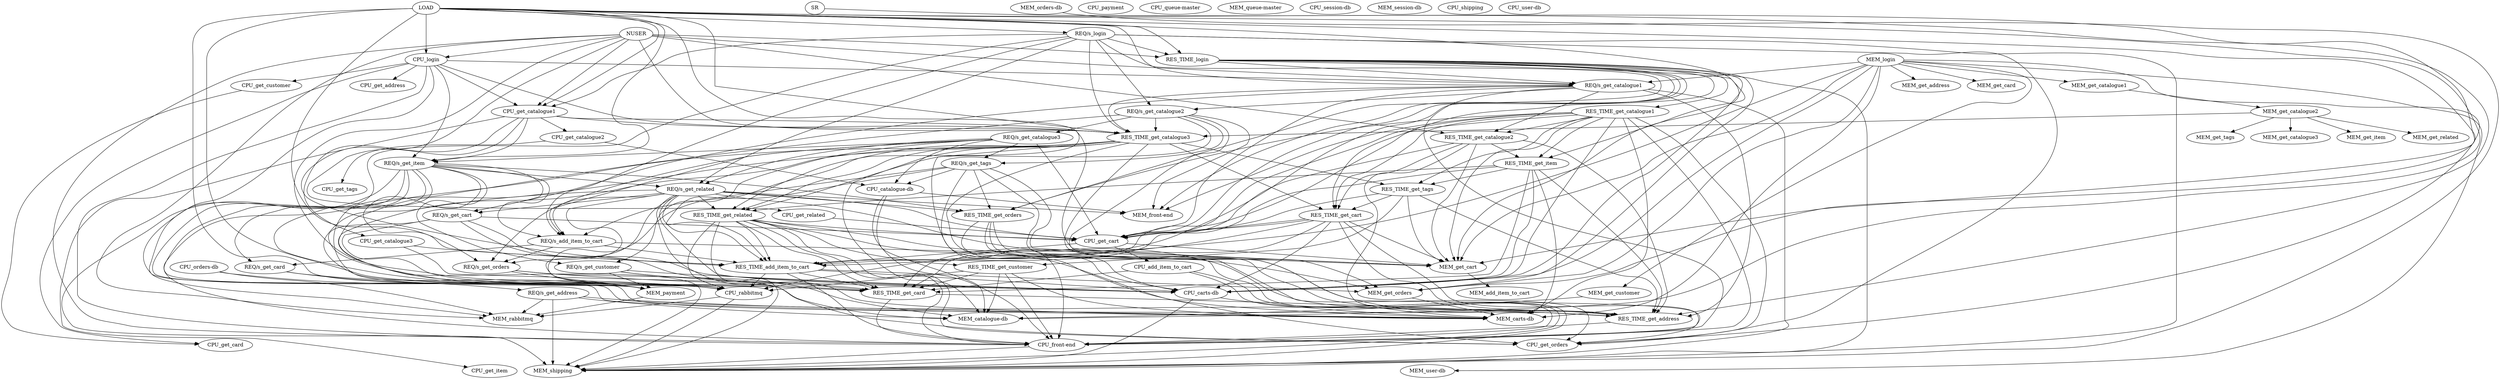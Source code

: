 strict digraph "" {
	NUSER -> RES_TIME_login	[weight=1.0805467691958222];
	NUSER -> CPU_login	[weight=0.45420326748174433];
	NUSER -> "REQ/s_get_catalogue1"	[weight=0.9757018570058019];
	NUSER -> CPU_get_catalogue1	[weight=0.35053504877740227];
	NUSER -> RES_TIME_get_catalogue2	[weight=-0.31132199722829307];
	NUSER -> RES_TIME_get_catalogue3	[weight=1.0851632531402933];
	NUSER -> RES_TIME_add_item_to_cart	[weight=-0.4208875404109746];
	NUSER -> RES_TIME_get_card	[weight=0.6697668098862852];
	NUSER -> "CPU_front-end"	[weight=-1.3616686167401513];
	NUSER -> MEM_rabbitmq	[weight=0.5123599172150209];
	LOAD -> "REQ/s_login"	[weight=2.5696855145531625];
	LOAD -> RES_TIME_login	[weight=6.495858185447676];
	LOAD -> CPU_login	[weight=3.8735596707818942];
	LOAD -> "REQ/s_get_catalogue1"	[weight=-1.7342766123684394];
	LOAD -> CPU_get_catalogue1	[weight=-0.8937044310904902];
	LOAD -> RES_TIME_get_catalogue3	[weight=1.0332320793377179];
	LOAD -> "REQ/s_get_item"	[weight=0.5987786217867608];
	LOAD -> RES_TIME_get_item	[weight=-0.3051660992461578];
	LOAD -> RES_TIME_get_related	[weight=-0.8007404537358015];
	LOAD -> RES_TIME_add_item_to_cart	[weight=1.9633768874486512];
	LOAD -> MEM_get_orders	[weight=-5.023419633583498];
	LOAD -> RES_TIME_get_card	[weight=7.684395730101947];
	LOAD -> RES_TIME_get_address	[weight=0.4251107500317136];
	LOAD -> "MEM_catalogue-db"	[weight=-4.73036082612934];
	LOAD -> CPU_rabbitmq	[weight=1.8246882385132073];
	SR -> MEM_get_cart	[weight=-0.5757936750181156];
	"REQ/s_login" -> RES_TIME_login	[weight=-0.5926943242772316];
	"REQ/s_login" -> CPU_get_catalogue1	[weight=-0.8758140394567246];
	"REQ/s_login" -> "REQ/s_get_catalogue2"	[weight=-0.9992633687066443];
	"REQ/s_login" -> RES_TIME_get_catalogue3	[weight=35.291594108618];
	"REQ/s_login" -> "REQ/s_get_related"	[weight=-0.3340008288879973];
	"REQ/s_login" -> "REQ/s_add_item_to_cart"	[weight=0.5075537634671615];
	"REQ/s_login" -> RES_TIME_get_orders	[weight=1.5558994258330503];
	"REQ/s_login" -> CPU_get_orders	[weight=0.31748856197925884];
	"REQ/s_login" -> MEM_rabbitmq	[weight=-0.35261976867990275];
	"REQ/s_login" -> MEM_shipping	[weight=1.2798821727425715];
	RES_TIME_login -> "REQ/s_get_catalogue1"	[weight=-0.3275262318177974];
	RES_TIME_login -> RES_TIME_get_catalogue1	[weight=0.5878172471994959];
	RES_TIME_login -> RES_TIME_get_cart	[weight=0.5230278406302975];
	RES_TIME_login -> CPU_get_cart	[weight=0.9601844751319085];
	RES_TIME_login -> MEM_get_cart	[weight=-1.6767160754187203];
	RES_TIME_login -> MEM_get_orders	[weight=-0.8151625814028349];
	RES_TIME_login -> RES_TIME_get_card	[weight=-1.0349652663890379];
	RES_TIME_login -> "CPU_carts-db"	[weight=-0.8152191667150785];
	RES_TIME_login -> "MEM_front-end"	[weight=-1.1178627706765234];
	RES_TIME_login -> MEM_shipping	[weight=1.0780186110579904];
	CPU_login -> "REQ/s_get_catalogue1"	[weight=0.7114281618092883];
	CPU_login -> CPU_get_catalogue1	[weight=1.1062319686141557];
	CPU_login -> RES_TIME_get_catalogue3	[weight=-1.073236525441617];
	CPU_login -> "REQ/s_get_item"	[weight=2.375206319445303];
	CPU_login -> CPU_get_customer	[weight=1.0];
	CPU_login -> CPU_get_card	[weight=0.5000000000000001];
	CPU_login -> CPU_get_address	[weight=1.0];
	CPU_login -> "MEM_carts-db"	[weight=-9.755234293910657];
	CPU_login -> "CPU_front-end"	[weight=7.535056113154965];
	MEM_login -> "REQ/s_get_catalogue1"	[weight=-0.5772144363458204];
	MEM_login -> MEM_get_catalogue1	[weight=0.45604718511675124];
	MEM_login -> MEM_get_cart	[weight=4.786523531742141];
	MEM_login -> RES_TIME_add_item_to_cart	[weight=0.9532800545833409];
	MEM_login -> CPU_get_orders	[weight=-1.0044739552779178];
	MEM_login -> MEM_get_orders	[weight=0.9525014079915972];
	MEM_login -> MEM_get_customer	[weight=1.0000000000000004];
	MEM_login -> MEM_get_card	[weight=1.0000000000000004];
	MEM_login -> MEM_get_address	[weight=1.0000000000000004];
	MEM_login -> "CPU_carts-db"	[weight=3.1963632125254677];
	MEM_login -> "MEM_carts-db"	[weight=15.915837257236767];
	MEM_login -> "MEM_user-db"	[weight=0.7066172513336423];
	"REQ/s_get_catalogue1" -> "REQ/s_get_catalogue2"	[weight=0.49849067010655923];
	"REQ/s_get_catalogue1" -> RES_TIME_get_catalogue2	[weight=0.4177085089290866];
	"REQ/s_get_catalogue1" -> RES_TIME_get_catalogue3	[weight=-18.61381956593118];
	"REQ/s_get_catalogue1" -> "REQ/s_get_cart"	[weight=1.332948467026301];
	"REQ/s_get_catalogue1" -> CPU_get_cart	[weight=-47.66026898295631];
	"REQ/s_get_catalogue1" -> RES_TIME_get_address	[weight=2.120348865203675];
	"REQ/s_get_catalogue1" -> "CPU_front-end"	[weight=2.5847452741951362];
	"REQ/s_get_catalogue1" -> MEM_shipping	[weight=27.864419428957458];
	RES_TIME_get_catalogue1 -> RES_TIME_get_catalogue2	[weight=1.071674793731899];
	RES_TIME_get_catalogue1 -> RES_TIME_get_item	[weight=0.9121020199149877];
	RES_TIME_get_catalogue1 -> RES_TIME_get_tags	[weight=-0.6498511954623296];
	RES_TIME_get_catalogue1 -> RES_TIME_get_cart	[weight=0.6873546039335123];
	RES_TIME_get_catalogue1 -> CPU_get_cart	[weight=-2.632291103206578];
	RES_TIME_get_catalogue1 -> MEM_get_cart	[weight=2.0232018735371975];
	RES_TIME_get_catalogue1 -> RES_TIME_add_item_to_cart	[weight=0.35373712782239747];
	RES_TIME_get_catalogue1 -> RES_TIME_get_orders	[weight=0.43947659197164823];
	RES_TIME_get_catalogue1 -> CPU_get_orders	[weight=-0.7526549008496234];
	RES_TIME_get_catalogue1 -> "CPU_carts-db"	[weight=-0.965007831485031];
	RES_TIME_get_catalogue1 -> "MEM_carts-db"	[weight=11.43193804285323];
	RES_TIME_get_catalogue1 -> "CPU_front-end"	[weight=0.44097112443241515];
	RES_TIME_get_catalogue1 -> "MEM_front-end"	[weight=1.529250692470713];
	CPU_get_catalogue1 -> CPU_get_catalogue2	[weight=0.9999999999999998];
	CPU_get_catalogue1 -> RES_TIME_get_catalogue3	[weight=1.6159205693584806];
	CPU_get_catalogue1 -> CPU_get_catalogue3	[weight=0.9999999999999998];
	CPU_get_catalogue1 -> "REQ/s_get_item"	[weight=-0.8063466913401982];
	CPU_get_catalogue1 -> CPU_get_item	[weight=0.9999999999999998];
	CPU_get_catalogue1 -> CPU_get_related	[weight=0.9999999999999998];
	CPU_get_catalogue1 -> MEM_get_cart	[weight=-2.365385216804583];
	MEM_get_catalogue1 -> MEM_get_catalogue2	[weight=1.0];
	"REQ/s_get_catalogue2" -> "REQ/s_get_catalogue3"	[weight=0.9995378290458499];
	"REQ/s_get_catalogue2" -> RES_TIME_get_catalogue3	[weight=33.97396231635465];
	"REQ/s_get_catalogue2" -> RES_TIME_get_related	[weight=-0.7336396512457093];
	"REQ/s_get_catalogue2" -> "REQ/s_get_tags"	[weight=0.5299779397366089];
	"REQ/s_get_catalogue2" -> MEM_get_orders	[weight=-0.41511099086926295];
	"REQ/s_get_catalogue2" -> "MEM_front-end"	[weight=-0.5186257318337486];
	"REQ/s_get_catalogue2" -> MEM_payment	[weight=-2.242934271123264];
	RES_TIME_get_catalogue2 -> RES_TIME_get_item	[weight=-0.34230722756457066];
	RES_TIME_get_catalogue2 -> RES_TIME_get_cart	[weight=-0.5394928284384987];
	RES_TIME_get_catalogue2 -> CPU_get_cart	[weight=1.3868843472013932];
	RES_TIME_get_catalogue2 -> MEM_get_cart	[weight=0.6146868322300123];
	RES_TIME_get_catalogue2 -> RES_TIME_get_address	[weight=-0.4110605613070563];
	RES_TIME_get_catalogue2 -> "MEM_carts-db"	[weight=-4.870324389091898];
	CPU_get_catalogue2 -> CPU_get_tags	[weight=0.9999999999999998];
	CPU_get_catalogue2 -> "CPU_catalogue-db"	[weight=0.6479362486740915];
	MEM_get_catalogue2 -> RES_TIME_get_catalogue3	[weight=0.4370096538350654];
	MEM_get_catalogue2 -> MEM_get_catalogue3	[weight=1.0];
	MEM_get_catalogue2 -> MEM_get_item	[weight=1.0];
	MEM_get_catalogue2 -> MEM_get_related	[weight=1.0];
	MEM_get_catalogue2 -> MEM_get_tags	[weight=1.0];
	"REQ/s_get_catalogue3" -> "REQ/s_get_item"	[weight=0.935486479080463];
	"REQ/s_get_catalogue3" -> "REQ/s_get_related"	[weight=0.6635411165087699];
	"REQ/s_get_catalogue3" -> "REQ/s_get_tags"	[weight=0.4699736420112035];
	"REQ/s_get_catalogue3" -> CPU_get_cart	[weight=30.545648764450938];
	"REQ/s_get_catalogue3" -> "REQ/s_add_item_to_cart"	[weight=-0.6297977888162496];
	"REQ/s_get_catalogue3" -> "REQ/s_get_orders"	[weight=-0.5502713316094712];
	"REQ/s_get_catalogue3" -> "REQ/s_get_customer"	[weight=0.5476909201493058];
	"REQ/s_get_catalogue3" -> "CPU_catalogue-db"	[weight=17.32122015203188];
	RES_TIME_get_catalogue3 -> RES_TIME_get_related	[weight=0.5690553569048566];
	RES_TIME_get_catalogue3 -> RES_TIME_get_tags	[weight=0.7593116908357036];
	RES_TIME_get_catalogue3 -> RES_TIME_get_cart	[weight=0.3883523238919399];
	RES_TIME_get_catalogue3 -> RES_TIME_add_item_to_cart	[weight=-0.6284002412792576];
	RES_TIME_get_catalogue3 -> CPU_get_orders	[weight=0.4391186584878471];
	RES_TIME_get_catalogue3 -> RES_TIME_get_address	[weight=0.602375001853482];
	RES_TIME_get_catalogue3 -> "CPU_carts-db"	[weight=-0.35058397328959856];
	RES_TIME_get_catalogue3 -> "MEM_catalogue-db"	[weight=1.7139984849627452];
	RES_TIME_get_catalogue3 -> "CPU_front-end"	[weight=0.6484204067454569];
	RES_TIME_get_catalogue3 -> CPU_rabbitmq	[weight=-1.0140959958269613];
	RES_TIME_get_catalogue3 -> MEM_shipping	[weight=0.9841787457603492];
	CPU_get_catalogue3 -> RES_TIME_add_item_to_cart	[weight=-0.5940554050733834];
	CPU_get_catalogue3 -> "CPU_carts-db"	[weight=2.1134561281229622];
	"REQ/s_get_item" -> "REQ/s_get_related"	[weight=0.3344846431794858];
	"REQ/s_get_item" -> "REQ/s_get_cart"	[weight=0.33209911505689005];
	"REQ/s_get_item" -> "REQ/s_add_item_to_cart"	[weight=0.3648186220803934];
	"REQ/s_get_item" -> "REQ/s_get_orders"	[weight=0.5646258462699234];
	"REQ/s_get_item" -> RES_TIME_get_orders	[weight=-1.4522473146510497];
	"REQ/s_get_item" -> "REQ/s_get_customer"	[weight=0.45516281707656614];
	"REQ/s_get_item" -> "REQ/s_get_card"	[weight=0.3236948195222595];
	"REQ/s_get_item" -> RES_TIME_get_address	[weight=-4.370935015069807];
	"REQ/s_get_item" -> "MEM_carts-db"	[weight=3.6198326456728127];
	"REQ/s_get_item" -> CPU_rabbitmq	[weight=-0.7993472343695198];
	"REQ/s_get_item" -> MEM_shipping	[weight=-62.36018448867428];
	RES_TIME_get_item -> RES_TIME_get_related	[weight=0.4548035206020281];
	RES_TIME_get_item -> RES_TIME_get_tags	[weight=0.3797728875940817];
	RES_TIME_get_item -> CPU_get_cart	[weight=-1.5102864852166997];
	RES_TIME_get_item -> RES_TIME_get_card	[weight=-0.7550621898248142];
	RES_TIME_get_item -> RES_TIME_get_address	[weight=0.6419599977458748];
	RES_TIME_get_item -> "CPU_carts-db"	[weight=1.7910322380300179];
	RES_TIME_get_item -> "MEM_carts-db"	[weight=-8.111204802978666];
	"REQ/s_get_related" -> RES_TIME_get_related	[weight=0.6470662788330043];
	"REQ/s_get_related" -> "REQ/s_get_cart"	[weight=1.0005082944200532];
	"REQ/s_get_related" -> CPU_get_cart	[weight=-63.87555166222699];
	"REQ/s_get_related" -> MEM_get_cart	[weight=1.430134458791257];
	"REQ/s_get_related" -> "REQ/s_add_item_to_cart"	[weight=0.4879199868844987];
	"REQ/s_get_related" -> RES_TIME_add_item_to_cart	[weight=1.013287767600866];
	"REQ/s_get_related" -> "REQ/s_get_orders"	[weight=-0.3887241502966799];
	"REQ/s_get_related" -> RES_TIME_get_orders	[weight=4.4976626516747364];
	"REQ/s_get_related" -> CPU_get_orders	[weight=0.36682407753902807];
	"REQ/s_get_related" -> "CPU_carts-db"	[weight=-3.2103784575687464];
	"REQ/s_get_related" -> "MEM_carts-db"	[weight=0.4898900523476928];
	"REQ/s_get_related" -> "MEM_front-end"	[weight=0.3189806467229089];
	"REQ/s_get_related" -> MEM_payment	[weight=-2.2794209903921923];
	RES_TIME_get_related -> CPU_get_cart	[weight=-0.35646628328777974];
	RES_TIME_get_related -> RES_TIME_add_item_to_cart	[weight=1.6031502457180908];
	RES_TIME_get_related -> CPU_get_orders	[weight=-0.5034482671730293];
	RES_TIME_get_related -> RES_TIME_get_customer	[weight=0.31717934863680225];
	RES_TIME_get_related -> RES_TIME_get_card	[weight=-1.9474830110004815];
	RES_TIME_get_related -> RES_TIME_get_address	[weight=-0.34440381510758133];
	RES_TIME_get_related -> "MEM_carts-db"	[weight=2.407553444871886];
	RES_TIME_get_related -> "CPU_front-end"	[weight=0.7979713510478802];
	RES_TIME_get_related -> CPU_rabbitmq	[weight=1.0251067180417324];
	RES_TIME_get_related -> MEM_shipping	[weight=-1.5116774704063736];
	CPU_get_related -> CPU_get_cart	[weight=1.0856733060836077];
	"REQ/s_get_tags" -> MEM_get_cart	[weight=0.786750558798509];
	"REQ/s_get_tags" -> "REQ/s_add_item_to_cart"	[weight=0.941356134392944];
	"REQ/s_get_tags" -> RES_TIME_get_orders	[weight=-2.9432841596661246];
	"REQ/s_get_tags" -> CPU_get_orders	[weight=-0.7911386357123718];
	"REQ/s_get_tags" -> "CPU_catalogue-db"	[weight=-17.289859872261733];
	"REQ/s_get_tags" -> "CPU_front-end"	[weight=6.444098004805518];
	"REQ/s_get_tags" -> CPU_rabbitmq	[weight=0.4970402599284871];
	RES_TIME_get_tags -> RES_TIME_get_cart	[weight=-0.427568916698421];
	RES_TIME_get_tags -> CPU_get_cart	[weight=-0.9205158757904088];
	RES_TIME_get_tags -> MEM_get_cart	[weight=1.261078697697567];
	RES_TIME_get_tags -> RES_TIME_get_customer	[weight=0.49109568683581284];
	RES_TIME_get_tags -> RES_TIME_get_address	[weight=-0.41984187986661387];
	"REQ/s_get_cart" -> CPU_get_cart	[weight=32.19365490174977];
	"REQ/s_get_cart" -> RES_TIME_get_card	[weight=0.6637732255952482];
	"REQ/s_get_cart" -> "CPU_carts-db"	[weight=-0.5624445245534995];
	"REQ/s_get_cart" -> MEM_payment	[weight=0.46214066375875607];
	"REQ/s_get_cart" -> CPU_rabbitmq	[weight=-0.3995031505984705];
	RES_TIME_get_cart -> CPU_get_cart	[weight=3.085445326256438];
	RES_TIME_get_cart -> MEM_get_cart	[weight=-1.5410630196402588];
	RES_TIME_get_cart -> RES_TIME_add_item_to_cart	[weight=0.732566496040364];
	RES_TIME_get_cart -> RES_TIME_get_card	[weight=-1.4779560194207315];
	RES_TIME_get_cart -> RES_TIME_get_address	[weight=-0.3914139431894743];
	RES_TIME_get_cart -> "CPU_carts-db"	[weight=1.487578136384318];
	RES_TIME_get_cart -> "CPU_front-end"	[weight=-1.6691640283254654];
	RES_TIME_get_cart -> CPU_rabbitmq	[weight=1.1730498993999356];
	CPU_get_cart -> MEM_get_cart	[weight=0.8978217352705636];
	CPU_get_cart -> RES_TIME_add_item_to_cart	[weight=0.3263614933198813];
	CPU_get_cart -> CPU_add_item_to_cart	[weight=1.0];
	MEM_get_cart -> MEM_add_item_to_cart	[weight=1.0];
	"REQ/s_add_item_to_cart" -> RES_TIME_add_item_to_cart	[weight=-1.7710957405229075];
	"REQ/s_add_item_to_cart" -> "REQ/s_get_orders"	[weight=-0.5967763441354916];
	"REQ/s_add_item_to_cart" -> MEM_get_orders	[weight=1.3719024778244908];
	"REQ/s_add_item_to_cart" -> "REQ/s_get_card"	[weight=0.3442370984583825];
	RES_TIME_add_item_to_cart -> MEM_get_orders	[weight=0.416025592910926];
	RES_TIME_add_item_to_cart -> RES_TIME_get_card	[weight=2.3717311932635385];
	RES_TIME_add_item_to_cart -> "CPU_carts-db"	[weight=0.35185621428415215];
	RES_TIME_add_item_to_cart -> "CPU_front-end"	[weight=-0.44993720524092673];
	RES_TIME_add_item_to_cart -> CPU_rabbitmq	[weight=-0.5185035824389498];
	CPU_add_item_to_cart -> RES_TIME_get_card	[weight=-0.5193295275182797];
	CPU_add_item_to_cart -> "CPU_front-end"	[weight=0.6411566487661222];
	CPU_add_item_to_cart -> MEM_shipping	[weight=-0.32508970907122026];
	"REQ/s_get_orders" -> RES_TIME_get_card	[weight=-0.4720658417565633];
	"REQ/s_get_orders" -> "MEM_catalogue-db"	[weight=0.397638459019099];
	"REQ/s_get_orders" -> MEM_payment	[weight=-2.728501211935568];
	RES_TIME_get_orders -> CPU_get_orders	[weight=0.8169185255295078];
	RES_TIME_get_orders -> RES_TIME_get_address	[weight=0.4051423164877544];
	RES_TIME_get_orders -> "CPU_carts-db"	[weight=-1.2849827960130344];
	RES_TIME_get_orders -> MEM_shipping	[weight=0.30417854222540586];
	MEM_get_orders -> "MEM_carts-db"	[weight=2.008136463856236];
	"REQ/s_get_customer" -> RES_TIME_get_card	[weight=-0.6550393812949169];
	"REQ/s_get_customer" -> "CPU_carts-db"	[weight=1.5595597882071153];
	"REQ/s_get_customer" -> "MEM_catalogue-db"	[weight=0.7374602465426114];
	"REQ/s_get_customer" -> MEM_payment	[weight=1.313929026727656];
	RES_TIME_get_customer -> RES_TIME_get_card	[weight=2.1189005614985916];
	RES_TIME_get_customer -> "MEM_carts-db"	[weight=-2.733226975211272];
	RES_TIME_get_customer -> "MEM_catalogue-db"	[weight=-1.8825466126814885];
	RES_TIME_get_customer -> "CPU_front-end"	[weight=-0.3107692345528794];
	RES_TIME_get_customer -> CPU_rabbitmq	[weight=0.5736921928742568];
	CPU_get_customer -> CPU_get_card	[weight=0.5];
	MEM_get_customer -> "MEM_catalogue-db"	[weight=7.379113405469329];
	"REQ/s_get_card" -> "REQ/s_get_address"	[weight=0.8813032040495068];
	"REQ/s_get_card" -> MEM_payment	[weight=1.416201339569899];
	RES_TIME_get_card -> RES_TIME_get_address	[weight=0.9897700326493207];
	RES_TIME_get_card -> "CPU_front-end"	[weight=-0.8837115481206537];
	"REQ/s_get_address" -> RES_TIME_get_address	[weight=12.839771613826478];
	"REQ/s_get_address" -> "MEM_catalogue-db"	[weight=1.1898696538277826];
	"REQ/s_get_address" -> MEM_rabbitmq	[weight=0.9406707053159209];
	"REQ/s_get_address" -> MEM_shipping	[weight=180.7880120873965];
	RES_TIME_get_address -> "CPU_front-end"	[weight=1.036221497342979];
	"CPU_carts-db" -> "MEM_carts-db"	[weight=2.595690256248865];
	"CPU_carts-db" -> MEM_shipping	[weight=0.5746940832637328];
	"CPU_catalogue-db" -> "MEM_catalogue-db"	[weight=-1.3461724389598868];
	"CPU_catalogue-db" -> "CPU_front-end"	[weight=-5.534512452188437];
	"CPU_catalogue-db" -> "MEM_front-end"	[weight=1.1315936713983619];
	"CPU_front-end" -> MEM_shipping	[weight=0.8119532850042885];
	"CPU_orders-db" -> CPU_rabbitmq	[weight=4.67005505804689];
	"CPU_orders-db" -> MEM_rabbitmq	[weight=2.2407750461575375];
	"MEM_orders-db" -> MEM_shipping	[weight=-2.9572856840831316];
	CPU_payment;
	MEM_payment -> MEM_rabbitmq	[weight=5.861584319455601];
	"CPU_queue-master";
	"MEM_queue-master";
	CPU_rabbitmq -> MEM_rabbitmq	[weight=0.4170503958571407];
	CPU_rabbitmq -> MEM_shipping	[weight=-1.5984365263143778];
	"CPU_session-db";
	"MEM_session-db";
	CPU_shipping;
	"CPU_user-db";
}
